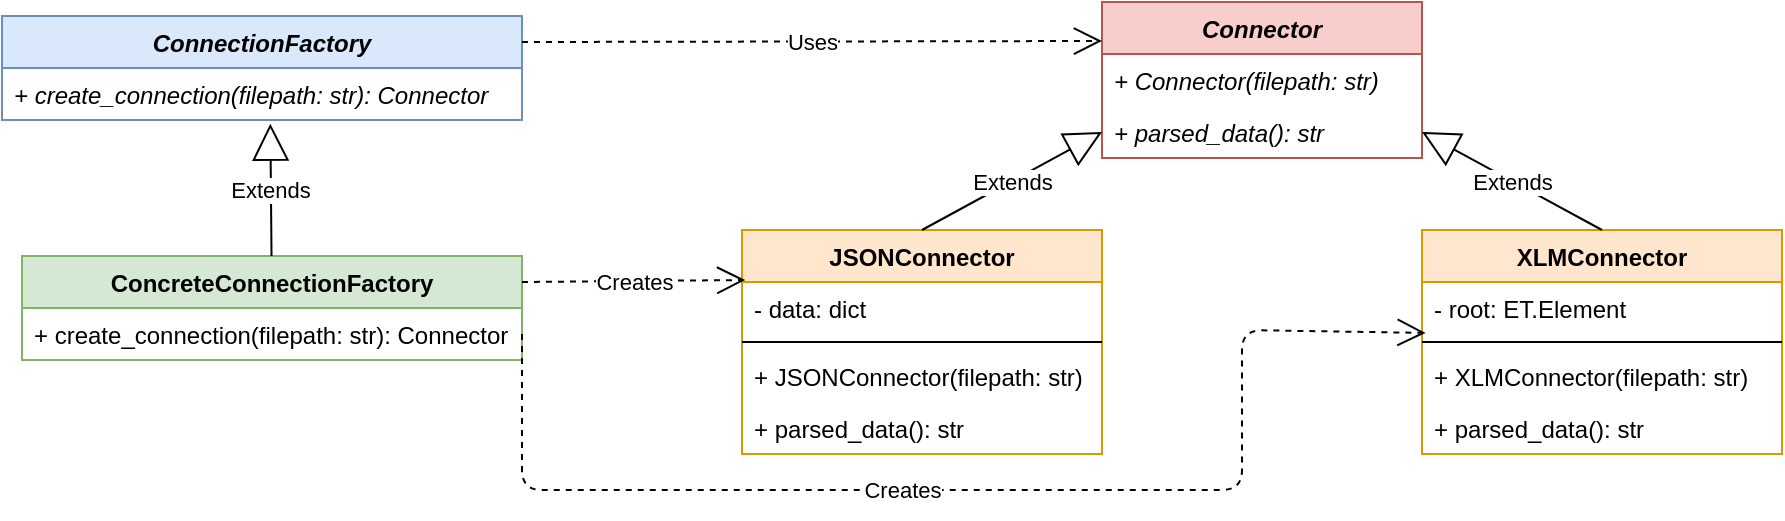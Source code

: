 <mxfile version="15.0.6" type="device"><diagram id="UXzFuGZLGilappxwmhLz" name="Page-1"><mxGraphModel dx="1056" dy="579" grid="1" gridSize="10" guides="1" tooltips="1" connect="1" arrows="1" fold="1" page="1" pageScale="1" pageWidth="827" pageHeight="1169" math="0" shadow="0"><root><mxCell id="0"/><mxCell id="1" parent="0"/><mxCell id="SC0Ns17YzZE8ethRDGMn-5" value="Connector" style="swimlane;fontStyle=3;align=center;verticalAlign=top;childLayout=stackLayout;horizontal=1;startSize=26;horizontalStack=0;resizeParent=1;resizeParentMax=0;resizeLast=0;collapsible=1;marginBottom=0;fillColor=#f8cecc;strokeColor=#b85450;" parent="1" vertex="1"><mxGeometry x="560" y="156" width="160" height="78" as="geometry"/></mxCell><mxCell id="SC0Ns17YzZE8ethRDGMn-9" value="+ Connector(filepath: str)" style="text;strokeColor=none;fillColor=none;align=left;verticalAlign=top;spacingLeft=4;spacingRight=4;overflow=hidden;rotatable=0;points=[[0,0.5],[1,0.5]];portConstraint=eastwest;fontStyle=2" parent="SC0Ns17YzZE8ethRDGMn-5" vertex="1"><mxGeometry y="26" width="160" height="26" as="geometry"/></mxCell><mxCell id="SC0Ns17YzZE8ethRDGMn-8" value="+ parsed_data(): str" style="text;strokeColor=none;fillColor=none;align=left;verticalAlign=top;spacingLeft=4;spacingRight=4;overflow=hidden;rotatable=0;points=[[0,0.5],[1,0.5]];portConstraint=eastwest;fontStyle=2" parent="SC0Ns17YzZE8ethRDGMn-5" vertex="1"><mxGeometry y="52" width="160" height="26" as="geometry"/></mxCell><mxCell id="SC0Ns17YzZE8ethRDGMn-10" value="JSONConnector" style="swimlane;fontStyle=1;align=center;verticalAlign=top;childLayout=stackLayout;horizontal=1;startSize=26;horizontalStack=0;resizeParent=1;resizeParentMax=0;resizeLast=0;collapsible=1;marginBottom=0;fillColor=#ffe6cc;strokeColor=#d79b00;" parent="1" vertex="1"><mxGeometry x="380" y="270" width="180" height="112" as="geometry"/></mxCell><mxCell id="SC0Ns17YzZE8ethRDGMn-11" value="- data: dict" style="text;strokeColor=none;fillColor=none;align=left;verticalAlign=top;spacingLeft=4;spacingRight=4;overflow=hidden;rotatable=0;points=[[0,0.5],[1,0.5]];portConstraint=eastwest;" parent="SC0Ns17YzZE8ethRDGMn-10" vertex="1"><mxGeometry y="26" width="180" height="26" as="geometry"/></mxCell><mxCell id="SC0Ns17YzZE8ethRDGMn-12" value="" style="line;strokeWidth=1;fillColor=none;align=left;verticalAlign=middle;spacingTop=-1;spacingLeft=3;spacingRight=3;rotatable=0;labelPosition=right;points=[];portConstraint=eastwest;" parent="SC0Ns17YzZE8ethRDGMn-10" vertex="1"><mxGeometry y="52" width="180" height="8" as="geometry"/></mxCell><mxCell id="SC0Ns17YzZE8ethRDGMn-13" value="+ JSONConnector(filepath: str)" style="text;strokeColor=none;fillColor=none;align=left;verticalAlign=top;spacingLeft=4;spacingRight=4;overflow=hidden;rotatable=0;points=[[0,0.5],[1,0.5]];portConstraint=eastwest;" parent="SC0Ns17YzZE8ethRDGMn-10" vertex="1"><mxGeometry y="60" width="180" height="26" as="geometry"/></mxCell><mxCell id="SC0Ns17YzZE8ethRDGMn-14" value="+ parsed_data(): str" style="text;strokeColor=none;fillColor=none;align=left;verticalAlign=top;spacingLeft=4;spacingRight=4;overflow=hidden;rotatable=0;points=[[0,0.5],[1,0.5]];portConstraint=eastwest;" parent="SC0Ns17YzZE8ethRDGMn-10" vertex="1"><mxGeometry y="86" width="180" height="26" as="geometry"/></mxCell><mxCell id="SC0Ns17YzZE8ethRDGMn-15" value="XLMConnector" style="swimlane;fontStyle=1;align=center;verticalAlign=top;childLayout=stackLayout;horizontal=1;startSize=26;horizontalStack=0;resizeParent=1;resizeParentMax=0;resizeLast=0;collapsible=1;marginBottom=0;fillColor=#ffe6cc;strokeColor=#d79b00;" parent="1" vertex="1"><mxGeometry x="720" y="270" width="180" height="112" as="geometry"/></mxCell><mxCell id="SC0Ns17YzZE8ethRDGMn-16" value="- root: ET.Element" style="text;strokeColor=none;fillColor=none;align=left;verticalAlign=top;spacingLeft=4;spacingRight=4;overflow=hidden;rotatable=0;points=[[0,0.5],[1,0.5]];portConstraint=eastwest;" parent="SC0Ns17YzZE8ethRDGMn-15" vertex="1"><mxGeometry y="26" width="180" height="26" as="geometry"/></mxCell><mxCell id="SC0Ns17YzZE8ethRDGMn-17" value="" style="line;strokeWidth=1;fillColor=none;align=left;verticalAlign=middle;spacingTop=-1;spacingLeft=3;spacingRight=3;rotatable=0;labelPosition=right;points=[];portConstraint=eastwest;" parent="SC0Ns17YzZE8ethRDGMn-15" vertex="1"><mxGeometry y="52" width="180" height="8" as="geometry"/></mxCell><mxCell id="SC0Ns17YzZE8ethRDGMn-18" value="+ XLMConnector(filepath: str)" style="text;strokeColor=none;fillColor=none;align=left;verticalAlign=top;spacingLeft=4;spacingRight=4;overflow=hidden;rotatable=0;points=[[0,0.5],[1,0.5]];portConstraint=eastwest;" parent="SC0Ns17YzZE8ethRDGMn-15" vertex="1"><mxGeometry y="60" width="180" height="26" as="geometry"/></mxCell><mxCell id="SC0Ns17YzZE8ethRDGMn-19" value="+ parsed_data(): str" style="text;strokeColor=none;fillColor=none;align=left;verticalAlign=top;spacingLeft=4;spacingRight=4;overflow=hidden;rotatable=0;points=[[0,0.5],[1,0.5]];portConstraint=eastwest;" parent="SC0Ns17YzZE8ethRDGMn-15" vertex="1"><mxGeometry y="86" width="180" height="26" as="geometry"/></mxCell><mxCell id="SC0Ns17YzZE8ethRDGMn-20" value="Extends" style="endArrow=block;endSize=16;endFill=0;html=1;exitX=0.5;exitY=0;exitDx=0;exitDy=0;entryX=0;entryY=0.5;entryDx=0;entryDy=0;" parent="1" source="SC0Ns17YzZE8ethRDGMn-10" target="SC0Ns17YzZE8ethRDGMn-8" edge="1"><mxGeometry width="160" relative="1" as="geometry"><mxPoint x="430" y="270" as="sourcePoint"/><mxPoint x="560" y="230" as="targetPoint"/></mxGeometry></mxCell><mxCell id="SC0Ns17YzZE8ethRDGMn-21" value="Extends" style="endArrow=block;endSize=16;endFill=0;html=1;exitX=0.5;exitY=0;exitDx=0;exitDy=0;entryX=1;entryY=0.5;entryDx=0;entryDy=0;" parent="1" source="SC0Ns17YzZE8ethRDGMn-15" target="SC0Ns17YzZE8ethRDGMn-8" edge="1"><mxGeometry width="160" relative="1" as="geometry"><mxPoint x="530" y="300" as="sourcePoint"/><mxPoint x="720" y="230" as="targetPoint"/></mxGeometry></mxCell><mxCell id="SC0Ns17YzZE8ethRDGMn-22" value="ConnectionFactory" style="swimlane;fontStyle=3;align=center;verticalAlign=top;childLayout=stackLayout;horizontal=1;startSize=26;horizontalStack=0;resizeParent=1;resizeParentMax=0;resizeLast=0;collapsible=1;marginBottom=0;fillColor=#dae8fc;strokeColor=#6c8ebf;" parent="1" vertex="1"><mxGeometry x="10" y="163" width="260" height="52" as="geometry"/></mxCell><mxCell id="SC0Ns17YzZE8ethRDGMn-25" value="+ create_connection(filepath: str): Connector" style="text;strokeColor=none;fillColor=none;align=left;verticalAlign=top;spacingLeft=4;spacingRight=4;overflow=hidden;rotatable=0;points=[[0,0.5],[1,0.5]];portConstraint=eastwest;fontStyle=2" parent="SC0Ns17YzZE8ethRDGMn-22" vertex="1"><mxGeometry y="26" width="260" height="26" as="geometry"/></mxCell><mxCell id="SC0Ns17YzZE8ethRDGMn-26" value="Uses" style="endArrow=open;endSize=12;dashed=1;html=1;entryX=0;entryY=0.25;entryDx=0;entryDy=0;exitX=1;exitY=0.25;exitDx=0;exitDy=0;" parent="1" source="SC0Ns17YzZE8ethRDGMn-22" target="SC0Ns17YzZE8ethRDGMn-5" edge="1"><mxGeometry width="160" relative="1" as="geometry"><mxPoint x="260" y="200" as="sourcePoint"/><mxPoint x="230" y="220" as="targetPoint"/></mxGeometry></mxCell><mxCell id="SC0Ns17YzZE8ethRDGMn-27" value="ConcreteConnectionFactory" style="swimlane;fontStyle=1;align=center;verticalAlign=top;childLayout=stackLayout;horizontal=1;startSize=26;horizontalStack=0;resizeParent=1;resizeParentMax=0;resizeLast=0;collapsible=1;marginBottom=0;fillColor=#d5e8d4;strokeColor=#82b366;" parent="1" vertex="1"><mxGeometry x="20" y="283" width="250" height="52" as="geometry"/></mxCell><mxCell id="SC0Ns17YzZE8ethRDGMn-30" value="+ create_connection(filepath: str): Connector" style="text;strokeColor=none;fillColor=none;align=left;verticalAlign=top;spacingLeft=4;spacingRight=4;overflow=hidden;rotatable=0;points=[[0,0.5],[1,0.5]];portConstraint=eastwest;fontStyle=0" parent="SC0Ns17YzZE8ethRDGMn-27" vertex="1"><mxGeometry y="26" width="250" height="26" as="geometry"/></mxCell><mxCell id="SC0Ns17YzZE8ethRDGMn-31" value="Extends" style="endArrow=block;endSize=16;endFill=0;html=1;entryX=0.516;entryY=1.07;entryDx=0;entryDy=0;entryPerimeter=0;" parent="1" source="SC0Ns17YzZE8ethRDGMn-27" target="SC0Ns17YzZE8ethRDGMn-25" edge="1"><mxGeometry width="160" relative="1" as="geometry"><mxPoint x="480" y="280" as="sourcePoint"/><mxPoint x="176" y="217" as="targetPoint"/></mxGeometry></mxCell><mxCell id="SC0Ns17YzZE8ethRDGMn-32" value="Creates" style="endArrow=open;endSize=12;dashed=1;html=1;entryX=0.009;entryY=-0.038;entryDx=0;entryDy=0;exitX=1;exitY=0.25;exitDx=0;exitDy=0;entryPerimeter=0;" parent="1" source="SC0Ns17YzZE8ethRDGMn-27" target="SC0Ns17YzZE8ethRDGMn-11" edge="1"><mxGeometry width="160" relative="1" as="geometry"><mxPoint x="270" y="186" as="sourcePoint"/><mxPoint x="570" y="185.5" as="targetPoint"/></mxGeometry></mxCell><mxCell id="SC0Ns17YzZE8ethRDGMn-33" value="Creates" style="endArrow=open;endSize=12;dashed=1;html=1;entryX=0.01;entryY=0.979;entryDx=0;entryDy=0;exitX=1;exitY=0.5;exitDx=0;exitDy=0;entryPerimeter=0;" parent="1" source="SC0Ns17YzZE8ethRDGMn-30" target="SC0Ns17YzZE8ethRDGMn-16" edge="1"><mxGeometry x="-0.121" width="160" relative="1" as="geometry"><mxPoint x="280" y="306.0" as="sourcePoint"/><mxPoint x="391.62" y="305.012" as="targetPoint"/><Array as="points"><mxPoint x="270" y="400"/><mxPoint x="450" y="400"/><mxPoint x="630" y="400"/><mxPoint x="630" y="320"/></Array><mxPoint as="offset"/></mxGeometry></mxCell></root></mxGraphModel></diagram></mxfile>